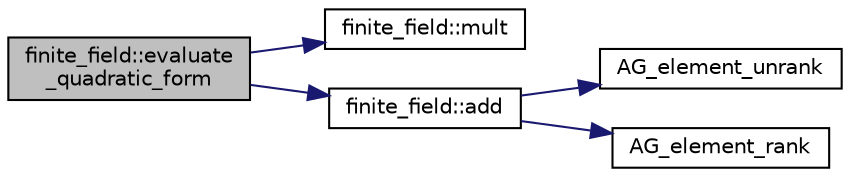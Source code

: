 digraph "finite_field::evaluate_quadratic_form"
{
  edge [fontname="Helvetica",fontsize="10",labelfontname="Helvetica",labelfontsize="10"];
  node [fontname="Helvetica",fontsize="10",shape=record];
  rankdir="LR";
  Node2777 [label="finite_field::evaluate\l_quadratic_form",height=0.2,width=0.4,color="black", fillcolor="grey75", style="filled", fontcolor="black"];
  Node2777 -> Node2778 [color="midnightblue",fontsize="10",style="solid",fontname="Helvetica"];
  Node2778 [label="finite_field::mult",height=0.2,width=0.4,color="black", fillcolor="white", style="filled",URL="$df/d5a/classfinite__field.html#a24fb5917aa6d4d656fd855b7f44a13b0"];
  Node2777 -> Node2779 [color="midnightblue",fontsize="10",style="solid",fontname="Helvetica"];
  Node2779 [label="finite_field::add",height=0.2,width=0.4,color="black", fillcolor="white", style="filled",URL="$df/d5a/classfinite__field.html#a8f12328a27500f3c7be0c849ebbc9d14"];
  Node2779 -> Node2780 [color="midnightblue",fontsize="10",style="solid",fontname="Helvetica"];
  Node2780 [label="AG_element_unrank",height=0.2,width=0.4,color="black", fillcolor="white", style="filled",URL="$d4/d67/geometry_8h.html#a4a33b86c87b2879b97cfa1327abe2885"];
  Node2779 -> Node2781 [color="midnightblue",fontsize="10",style="solid",fontname="Helvetica"];
  Node2781 [label="AG_element_rank",height=0.2,width=0.4,color="black", fillcolor="white", style="filled",URL="$d4/d67/geometry_8h.html#ab2ac908d07dd8038fd996e26bdc75c17"];
}
